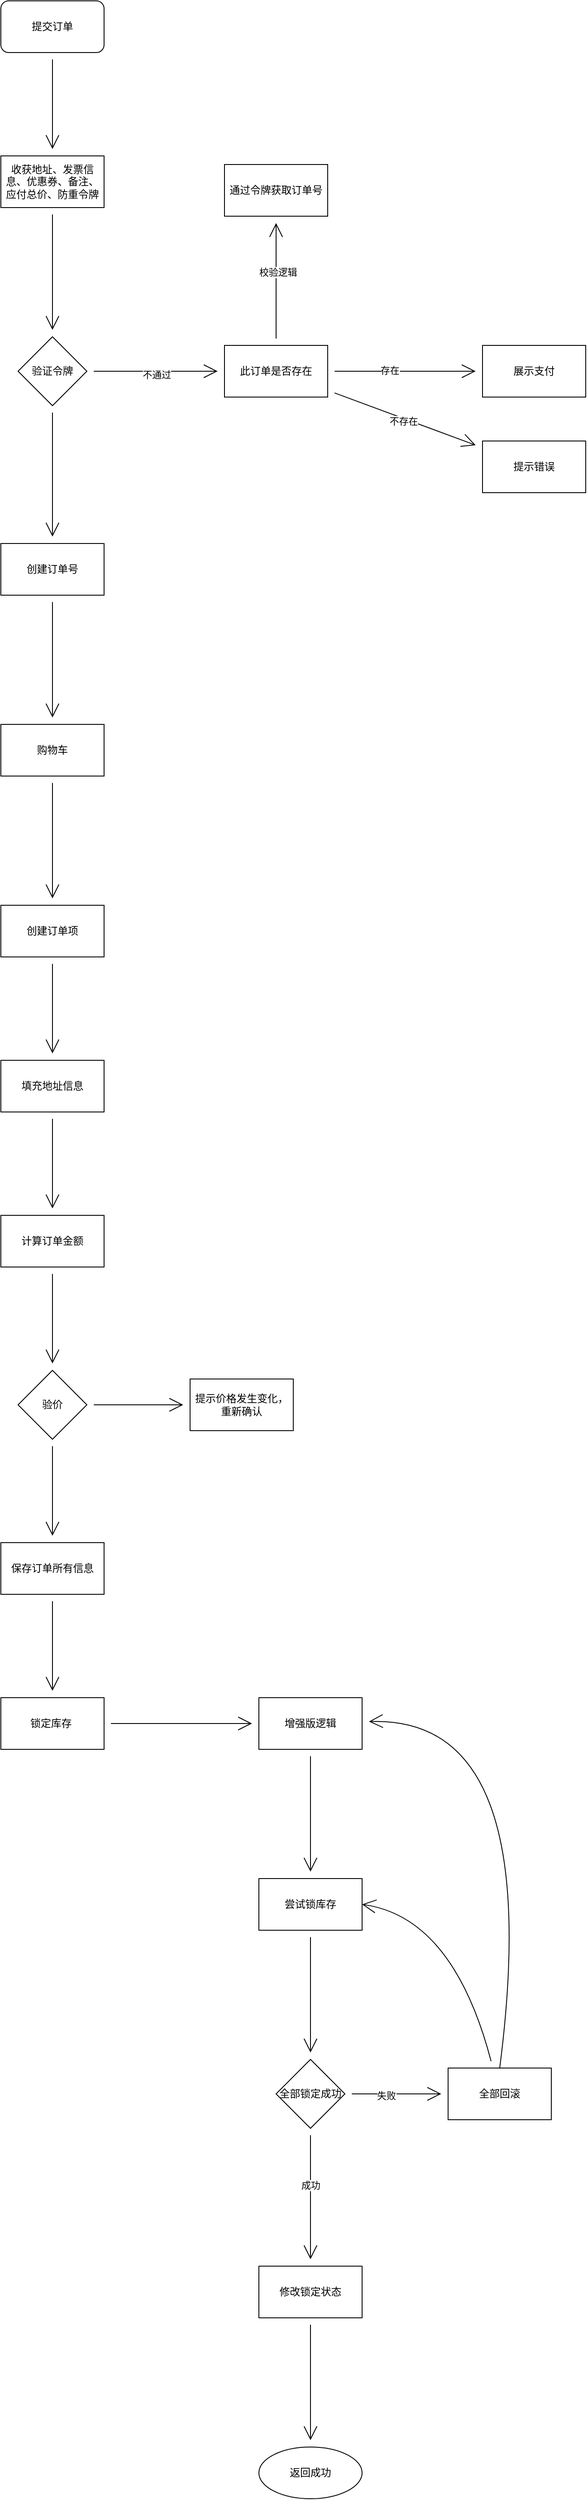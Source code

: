 <mxfile version="20.1.1" type="github">
  <diagram id="onWScZwHivadj_QPeKMz" name="第 1 页">
    <mxGraphModel dx="686" dy="671" grid="0" gridSize="10" guides="1" tooltips="1" connect="1" arrows="1" fold="1" page="0" pageScale="1" pageWidth="827" pageHeight="1169" math="0" shadow="0">
      <root>
        <mxCell id="0" />
        <mxCell id="1" parent="0" />
        <mxCell id="3ypMHVuYMHCxheeBae_1-3" value="" style="edgeStyle=none;curved=1;rounded=0;orthogonalLoop=1;jettySize=auto;html=1;endArrow=open;startSize=14;endSize=14;sourcePerimeterSpacing=8;targetPerimeterSpacing=8;" edge="1" parent="1" source="3ypMHVuYMHCxheeBae_1-1" target="3ypMHVuYMHCxheeBae_1-2">
          <mxGeometry relative="1" as="geometry" />
        </mxCell>
        <mxCell id="3ypMHVuYMHCxheeBae_1-1" value="提交订单" style="rounded=1;whiteSpace=wrap;html=1;hachureGap=4;" vertex="1" parent="1">
          <mxGeometry x="213" y="97" width="120" height="60" as="geometry" />
        </mxCell>
        <mxCell id="3ypMHVuYMHCxheeBae_1-5" value="" style="edgeStyle=none;curved=1;rounded=0;orthogonalLoop=1;jettySize=auto;html=1;endArrow=open;startSize=14;endSize=14;sourcePerimeterSpacing=8;targetPerimeterSpacing=8;" edge="1" parent="1" source="3ypMHVuYMHCxheeBae_1-2" target="3ypMHVuYMHCxheeBae_1-4">
          <mxGeometry relative="1" as="geometry" />
        </mxCell>
        <mxCell id="3ypMHVuYMHCxheeBae_1-2" value="收获地址、发票信息、优惠券、备注、应付总价、防重令牌" style="whiteSpace=wrap;html=1;hachureGap=4;" vertex="1" parent="1">
          <mxGeometry x="213" y="277" width="120" height="60" as="geometry" />
        </mxCell>
        <mxCell id="3ypMHVuYMHCxheeBae_1-7" value="" style="edgeStyle=none;curved=1;rounded=0;orthogonalLoop=1;jettySize=auto;html=1;endArrow=open;startSize=14;endSize=14;sourcePerimeterSpacing=8;targetPerimeterSpacing=8;" edge="1" parent="1" source="3ypMHVuYMHCxheeBae_1-4" target="3ypMHVuYMHCxheeBae_1-6">
          <mxGeometry relative="1" as="geometry" />
        </mxCell>
        <mxCell id="3ypMHVuYMHCxheeBae_1-8" value="不通过" style="edgeLabel;html=1;align=center;verticalAlign=middle;resizable=0;points=[];" vertex="1" connectable="0" parent="3ypMHVuYMHCxheeBae_1-7">
          <mxGeometry x="0.014" y="-3" relative="1" as="geometry">
            <mxPoint y="1" as="offset" />
          </mxGeometry>
        </mxCell>
        <mxCell id="3ypMHVuYMHCxheeBae_1-20" value="" style="edgeStyle=none;curved=1;rounded=0;orthogonalLoop=1;jettySize=auto;html=1;endArrow=open;startSize=14;endSize=14;sourcePerimeterSpacing=8;targetPerimeterSpacing=8;" edge="1" parent="1" source="3ypMHVuYMHCxheeBae_1-4" target="3ypMHVuYMHCxheeBae_1-19">
          <mxGeometry relative="1" as="geometry" />
        </mxCell>
        <mxCell id="3ypMHVuYMHCxheeBae_1-4" value="验证令牌" style="rhombus;whiteSpace=wrap;html=1;hachureGap=4;" vertex="1" parent="1">
          <mxGeometry x="233" y="487" width="80" height="80" as="geometry" />
        </mxCell>
        <mxCell id="3ypMHVuYMHCxheeBae_1-10" value="" style="edgeStyle=none;curved=1;rounded=0;orthogonalLoop=1;jettySize=auto;html=1;endArrow=open;startSize=14;endSize=14;sourcePerimeterSpacing=8;targetPerimeterSpacing=8;" edge="1" parent="1" source="3ypMHVuYMHCxheeBae_1-6" target="3ypMHVuYMHCxheeBae_1-9">
          <mxGeometry relative="1" as="geometry" />
        </mxCell>
        <mxCell id="3ypMHVuYMHCxheeBae_1-11" value="校验逻辑" style="edgeLabel;html=1;align=center;verticalAlign=middle;resizable=0;points=[];" vertex="1" connectable="0" parent="3ypMHVuYMHCxheeBae_1-10">
          <mxGeometry x="0.157" y="-2" relative="1" as="geometry">
            <mxPoint as="offset" />
          </mxGeometry>
        </mxCell>
        <mxCell id="3ypMHVuYMHCxheeBae_1-13" value="" style="edgeStyle=none;curved=1;rounded=0;orthogonalLoop=1;jettySize=auto;html=1;endArrow=open;startSize=14;endSize=14;sourcePerimeterSpacing=8;targetPerimeterSpacing=8;" edge="1" parent="1" source="3ypMHVuYMHCxheeBae_1-6" target="3ypMHVuYMHCxheeBae_1-12">
          <mxGeometry relative="1" as="geometry" />
        </mxCell>
        <mxCell id="3ypMHVuYMHCxheeBae_1-14" value="存在" style="edgeLabel;html=1;align=center;verticalAlign=middle;resizable=0;points=[];" vertex="1" connectable="0" parent="3ypMHVuYMHCxheeBae_1-13">
          <mxGeometry x="-0.22" y="2" relative="1" as="geometry">
            <mxPoint y="1" as="offset" />
          </mxGeometry>
        </mxCell>
        <mxCell id="3ypMHVuYMHCxheeBae_1-16" value="" style="edgeStyle=none;curved=1;rounded=0;orthogonalLoop=1;jettySize=auto;html=1;endArrow=open;startSize=14;endSize=14;sourcePerimeterSpacing=8;targetPerimeterSpacing=8;" edge="1" parent="1" source="3ypMHVuYMHCxheeBae_1-6" target="3ypMHVuYMHCxheeBae_1-15">
          <mxGeometry relative="1" as="geometry" />
        </mxCell>
        <mxCell id="3ypMHVuYMHCxheeBae_1-18" value="不存在" style="edgeLabel;html=1;align=center;verticalAlign=middle;resizable=0;points=[];" vertex="1" connectable="0" parent="3ypMHVuYMHCxheeBae_1-16">
          <mxGeometry x="-0.022" y="-2" relative="1" as="geometry">
            <mxPoint y="1" as="offset" />
          </mxGeometry>
        </mxCell>
        <mxCell id="3ypMHVuYMHCxheeBae_1-6" value="此订单是否存在" style="whiteSpace=wrap;html=1;hachureGap=4;" vertex="1" parent="1">
          <mxGeometry x="473" y="497" width="120" height="60" as="geometry" />
        </mxCell>
        <mxCell id="3ypMHVuYMHCxheeBae_1-9" value="通过令牌获取订单号" style="whiteSpace=wrap;html=1;hachureGap=4;" vertex="1" parent="1">
          <mxGeometry x="473" y="287" width="120" height="60" as="geometry" />
        </mxCell>
        <mxCell id="3ypMHVuYMHCxheeBae_1-12" value="展示支付" style="whiteSpace=wrap;html=1;hachureGap=4;" vertex="1" parent="1">
          <mxGeometry x="773" y="497" width="120" height="60" as="geometry" />
        </mxCell>
        <mxCell id="3ypMHVuYMHCxheeBae_1-15" value="提示错误" style="whiteSpace=wrap;html=1;hachureGap=4;" vertex="1" parent="1">
          <mxGeometry x="773" y="608" width="120" height="60" as="geometry" />
        </mxCell>
        <mxCell id="3ypMHVuYMHCxheeBae_1-22" value="" style="edgeStyle=none;curved=1;rounded=0;orthogonalLoop=1;jettySize=auto;html=1;endArrow=open;startSize=14;endSize=14;sourcePerimeterSpacing=8;targetPerimeterSpacing=8;" edge="1" parent="1" source="3ypMHVuYMHCxheeBae_1-19" target="3ypMHVuYMHCxheeBae_1-21">
          <mxGeometry relative="1" as="geometry" />
        </mxCell>
        <mxCell id="3ypMHVuYMHCxheeBae_1-19" value="创建订单号" style="whiteSpace=wrap;html=1;hachureGap=4;" vertex="1" parent="1">
          <mxGeometry x="213" y="727" width="120" height="60" as="geometry" />
        </mxCell>
        <mxCell id="3ypMHVuYMHCxheeBae_1-24" value="" style="edgeStyle=none;curved=1;rounded=0;orthogonalLoop=1;jettySize=auto;html=1;endArrow=open;startSize=14;endSize=14;sourcePerimeterSpacing=8;targetPerimeterSpacing=8;" edge="1" parent="1" source="3ypMHVuYMHCxheeBae_1-21" target="3ypMHVuYMHCxheeBae_1-23">
          <mxGeometry relative="1" as="geometry" />
        </mxCell>
        <mxCell id="3ypMHVuYMHCxheeBae_1-21" value="购物车" style="whiteSpace=wrap;html=1;hachureGap=4;" vertex="1" parent="1">
          <mxGeometry x="213" y="937" width="120" height="60" as="geometry" />
        </mxCell>
        <mxCell id="3ypMHVuYMHCxheeBae_1-26" value="" style="edgeStyle=none;curved=1;rounded=0;orthogonalLoop=1;jettySize=auto;html=1;endArrow=open;startSize=14;endSize=14;sourcePerimeterSpacing=8;targetPerimeterSpacing=8;" edge="1" parent="1" source="3ypMHVuYMHCxheeBae_1-23" target="3ypMHVuYMHCxheeBae_1-25">
          <mxGeometry relative="1" as="geometry" />
        </mxCell>
        <mxCell id="3ypMHVuYMHCxheeBae_1-23" value="创建订单项" style="whiteSpace=wrap;html=1;hachureGap=4;" vertex="1" parent="1">
          <mxGeometry x="213" y="1147" width="120" height="60" as="geometry" />
        </mxCell>
        <mxCell id="3ypMHVuYMHCxheeBae_1-28" value="" style="edgeStyle=none;curved=1;rounded=0;orthogonalLoop=1;jettySize=auto;html=1;endArrow=open;startSize=14;endSize=14;sourcePerimeterSpacing=8;targetPerimeterSpacing=8;" edge="1" parent="1" source="3ypMHVuYMHCxheeBae_1-25" target="3ypMHVuYMHCxheeBae_1-27">
          <mxGeometry relative="1" as="geometry" />
        </mxCell>
        <mxCell id="3ypMHVuYMHCxheeBae_1-25" value="填充地址信息" style="whiteSpace=wrap;html=1;hachureGap=4;" vertex="1" parent="1">
          <mxGeometry x="213" y="1327" width="120" height="60" as="geometry" />
        </mxCell>
        <mxCell id="3ypMHVuYMHCxheeBae_1-30" value="" style="edgeStyle=none;curved=1;rounded=0;orthogonalLoop=1;jettySize=auto;html=1;endArrow=open;startSize=14;endSize=14;sourcePerimeterSpacing=8;targetPerimeterSpacing=8;" edge="1" parent="1" source="3ypMHVuYMHCxheeBae_1-27" target="3ypMHVuYMHCxheeBae_1-29">
          <mxGeometry relative="1" as="geometry" />
        </mxCell>
        <mxCell id="3ypMHVuYMHCxheeBae_1-27" value="计算订单金额" style="whiteSpace=wrap;html=1;hachureGap=4;" vertex="1" parent="1">
          <mxGeometry x="213" y="1507" width="120" height="60" as="geometry" />
        </mxCell>
        <mxCell id="3ypMHVuYMHCxheeBae_1-32" value="" style="edgeStyle=none;curved=1;rounded=0;orthogonalLoop=1;jettySize=auto;html=1;endArrow=open;startSize=14;endSize=14;sourcePerimeterSpacing=8;targetPerimeterSpacing=8;" edge="1" parent="1" source="3ypMHVuYMHCxheeBae_1-29" target="3ypMHVuYMHCxheeBae_1-31">
          <mxGeometry relative="1" as="geometry" />
        </mxCell>
        <mxCell id="3ypMHVuYMHCxheeBae_1-34" value="" style="edgeStyle=none;curved=1;rounded=0;orthogonalLoop=1;jettySize=auto;html=1;endArrow=open;startSize=14;endSize=14;sourcePerimeterSpacing=8;targetPerimeterSpacing=8;" edge="1" parent="1" source="3ypMHVuYMHCxheeBae_1-29" target="3ypMHVuYMHCxheeBae_1-33">
          <mxGeometry relative="1" as="geometry" />
        </mxCell>
        <mxCell id="3ypMHVuYMHCxheeBae_1-29" value="验价" style="rhombus;whiteSpace=wrap;html=1;hachureGap=4;" vertex="1" parent="1">
          <mxGeometry x="233" y="1687" width="80" height="80" as="geometry" />
        </mxCell>
        <mxCell id="3ypMHVuYMHCxheeBae_1-31" value="提示价格发生变化，重新确认" style="whiteSpace=wrap;html=1;hachureGap=4;" vertex="1" parent="1">
          <mxGeometry x="433" y="1697" width="120" height="60" as="geometry" />
        </mxCell>
        <mxCell id="3ypMHVuYMHCxheeBae_1-36" value="" style="edgeStyle=none;curved=1;rounded=0;orthogonalLoop=1;jettySize=auto;html=1;endArrow=open;startSize=14;endSize=14;sourcePerimeterSpacing=8;targetPerimeterSpacing=8;" edge="1" parent="1" source="3ypMHVuYMHCxheeBae_1-33" target="3ypMHVuYMHCxheeBae_1-35">
          <mxGeometry relative="1" as="geometry" />
        </mxCell>
        <mxCell id="3ypMHVuYMHCxheeBae_1-33" value="保存订单所有信息" style="whiteSpace=wrap;html=1;hachureGap=4;" vertex="1" parent="1">
          <mxGeometry x="213" y="1887" width="120" height="60" as="geometry" />
        </mxCell>
        <mxCell id="3ypMHVuYMHCxheeBae_1-38" value="" style="edgeStyle=none;curved=1;rounded=0;orthogonalLoop=1;jettySize=auto;html=1;endArrow=open;startSize=14;endSize=14;sourcePerimeterSpacing=8;targetPerimeterSpacing=8;" edge="1" parent="1" source="3ypMHVuYMHCxheeBae_1-35" target="3ypMHVuYMHCxheeBae_1-37">
          <mxGeometry relative="1" as="geometry" />
        </mxCell>
        <mxCell id="3ypMHVuYMHCxheeBae_1-35" value="锁定库存&amp;nbsp;" style="whiteSpace=wrap;html=1;hachureGap=4;" vertex="1" parent="1">
          <mxGeometry x="213" y="2067" width="120" height="60" as="geometry" />
        </mxCell>
        <mxCell id="3ypMHVuYMHCxheeBae_1-40" value="" style="edgeStyle=none;curved=1;rounded=0;orthogonalLoop=1;jettySize=auto;html=1;endArrow=open;startSize=14;endSize=14;sourcePerimeterSpacing=8;targetPerimeterSpacing=8;" edge="1" parent="1" source="3ypMHVuYMHCxheeBae_1-37" target="3ypMHVuYMHCxheeBae_1-39">
          <mxGeometry relative="1" as="geometry" />
        </mxCell>
        <mxCell id="3ypMHVuYMHCxheeBae_1-37" value="增强版逻辑" style="whiteSpace=wrap;html=1;hachureGap=4;" vertex="1" parent="1">
          <mxGeometry x="513" y="2067" width="120" height="60" as="geometry" />
        </mxCell>
        <mxCell id="3ypMHVuYMHCxheeBae_1-42" value="" style="edgeStyle=none;curved=1;rounded=0;orthogonalLoop=1;jettySize=auto;html=1;endArrow=open;startSize=14;endSize=14;sourcePerimeterSpacing=8;targetPerimeterSpacing=8;" edge="1" parent="1" source="3ypMHVuYMHCxheeBae_1-39" target="3ypMHVuYMHCxheeBae_1-41">
          <mxGeometry relative="1" as="geometry" />
        </mxCell>
        <mxCell id="3ypMHVuYMHCxheeBae_1-39" value="尝试锁库存" style="whiteSpace=wrap;html=1;hachureGap=4;" vertex="1" parent="1">
          <mxGeometry x="513" y="2277" width="120" height="60" as="geometry" />
        </mxCell>
        <mxCell id="3ypMHVuYMHCxheeBae_1-46" value="" style="edgeStyle=none;curved=1;rounded=0;orthogonalLoop=1;jettySize=auto;html=1;endArrow=open;startSize=14;endSize=14;sourcePerimeterSpacing=8;targetPerimeterSpacing=8;" edge="1" parent="1" source="3ypMHVuYMHCxheeBae_1-41" target="3ypMHVuYMHCxheeBae_1-45">
          <mxGeometry relative="1" as="geometry" />
        </mxCell>
        <mxCell id="3ypMHVuYMHCxheeBae_1-49" value="成功" style="edgeLabel;html=1;align=center;verticalAlign=middle;resizable=0;points=[];" vertex="1" connectable="0" parent="3ypMHVuYMHCxheeBae_1-46">
          <mxGeometry x="-0.194" relative="1" as="geometry">
            <mxPoint as="offset" />
          </mxGeometry>
        </mxCell>
        <mxCell id="3ypMHVuYMHCxheeBae_1-51" value="" style="edgeStyle=none;curved=1;rounded=0;orthogonalLoop=1;jettySize=auto;html=1;endArrow=open;startSize=14;endSize=14;sourcePerimeterSpacing=8;targetPerimeterSpacing=8;" edge="1" parent="1" source="3ypMHVuYMHCxheeBae_1-41" target="3ypMHVuYMHCxheeBae_1-50">
          <mxGeometry relative="1" as="geometry" />
        </mxCell>
        <mxCell id="3ypMHVuYMHCxheeBae_1-52" value="失败" style="edgeLabel;html=1;align=center;verticalAlign=middle;resizable=0;points=[];" vertex="1" connectable="0" parent="3ypMHVuYMHCxheeBae_1-51">
          <mxGeometry x="-0.231" y="-2" relative="1" as="geometry">
            <mxPoint as="offset" />
          </mxGeometry>
        </mxCell>
        <mxCell id="3ypMHVuYMHCxheeBae_1-41" value="全部锁定成功" style="rhombus;whiteSpace=wrap;html=1;hachureGap=4;" vertex="1" parent="1">
          <mxGeometry x="533" y="2487" width="80" height="80" as="geometry" />
        </mxCell>
        <mxCell id="3ypMHVuYMHCxheeBae_1-48" value="" style="edgeStyle=none;curved=1;rounded=0;orthogonalLoop=1;jettySize=auto;html=1;endArrow=open;startSize=14;endSize=14;sourcePerimeterSpacing=8;targetPerimeterSpacing=8;" edge="1" parent="1" source="3ypMHVuYMHCxheeBae_1-45" target="3ypMHVuYMHCxheeBae_1-47">
          <mxGeometry relative="1" as="geometry" />
        </mxCell>
        <mxCell id="3ypMHVuYMHCxheeBae_1-45" value="修改锁定状态" style="whiteSpace=wrap;html=1;hachureGap=4;" vertex="1" parent="1">
          <mxGeometry x="513" y="2727" width="120" height="60" as="geometry" />
        </mxCell>
        <mxCell id="3ypMHVuYMHCxheeBae_1-47" value="返回成功" style="ellipse;whiteSpace=wrap;html=1;hachureGap=4;" vertex="1" parent="1">
          <mxGeometry x="513" y="2937" width="120" height="60" as="geometry" />
        </mxCell>
        <mxCell id="3ypMHVuYMHCxheeBae_1-55" style="edgeStyle=none;curved=1;rounded=0;orthogonalLoop=1;jettySize=auto;html=1;exitX=0.5;exitY=0;exitDx=0;exitDy=0;endArrow=open;startSize=14;endSize=14;sourcePerimeterSpacing=8;targetPerimeterSpacing=8;" edge="1" parent="1" source="3ypMHVuYMHCxheeBae_1-50" target="3ypMHVuYMHCxheeBae_1-37">
          <mxGeometry relative="1" as="geometry">
            <Array as="points">
              <mxPoint x="846" y="2088" />
            </Array>
          </mxGeometry>
        </mxCell>
        <mxCell id="3ypMHVuYMHCxheeBae_1-56" style="edgeStyle=none;curved=1;rounded=0;orthogonalLoop=1;jettySize=auto;html=1;entryX=1;entryY=0.5;entryDx=0;entryDy=0;endArrow=open;startSize=14;endSize=14;sourcePerimeterSpacing=8;targetPerimeterSpacing=8;" edge="1" parent="1" source="3ypMHVuYMHCxheeBae_1-50" target="3ypMHVuYMHCxheeBae_1-39">
          <mxGeometry relative="1" as="geometry">
            <Array as="points">
              <mxPoint x="739" y="2322" />
            </Array>
          </mxGeometry>
        </mxCell>
        <mxCell id="3ypMHVuYMHCxheeBae_1-50" value="全部回滚" style="whiteSpace=wrap;html=1;hachureGap=4;" vertex="1" parent="1">
          <mxGeometry x="733" y="2497" width="120" height="60" as="geometry" />
        </mxCell>
      </root>
    </mxGraphModel>
  </diagram>
</mxfile>
